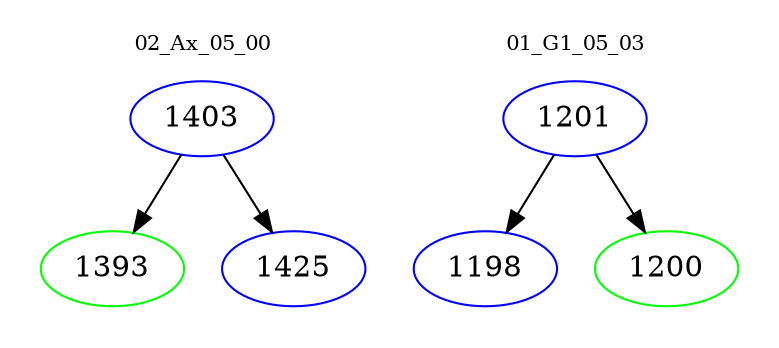 digraph{
subgraph cluster_0 {
color = white
label = "02_Ax_05_00";
fontsize=10;
T0_1403 [label="1403", color="blue"]
T0_1403 -> T0_1393 [color="black"]
T0_1393 [label="1393", color="green"]
T0_1403 -> T0_1425 [color="black"]
T0_1425 [label="1425", color="blue"]
}
subgraph cluster_1 {
color = white
label = "01_G1_05_03";
fontsize=10;
T1_1201 [label="1201", color="blue"]
T1_1201 -> T1_1198 [color="black"]
T1_1198 [label="1198", color="blue"]
T1_1201 -> T1_1200 [color="black"]
T1_1200 [label="1200", color="green"]
}
}

